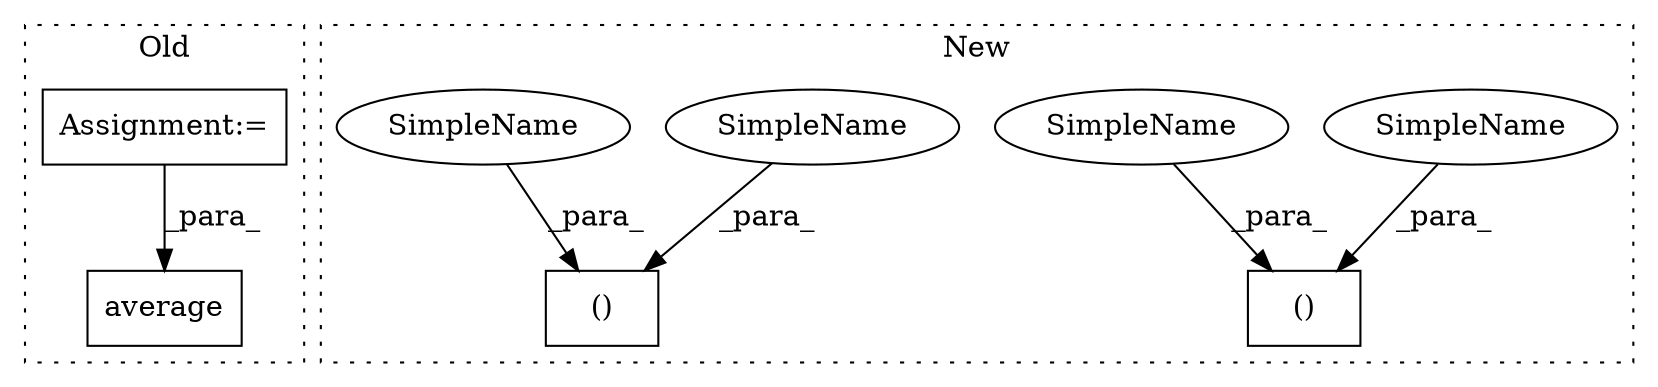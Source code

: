 digraph G {
subgraph cluster0 {
1 [label="average" a="32" s="1527,1538" l="8,1" shape="box"];
3 [label="Assignment:=" a="7" s="1437" l="1" shape="box"];
label = "Old";
style="dotted";
}
subgraph cluster1 {
2 [label="()" a="106" s="1768" l="15" shape="box"];
4 [label="()" a="106" s="1587" l="15" shape="box"];
5 [label="SimpleName" a="42" s="1782" l="1" shape="ellipse"];
6 [label="SimpleName" a="42" s="1601" l="1" shape="ellipse"];
7 [label="SimpleName" a="42" s="1768" l="1" shape="ellipse"];
8 [label="SimpleName" a="42" s="1587" l="1" shape="ellipse"];
label = "New";
style="dotted";
}
3 -> 1 [label="_para_"];
5 -> 2 [label="_para_"];
6 -> 4 [label="_para_"];
7 -> 2 [label="_para_"];
8 -> 4 [label="_para_"];
}